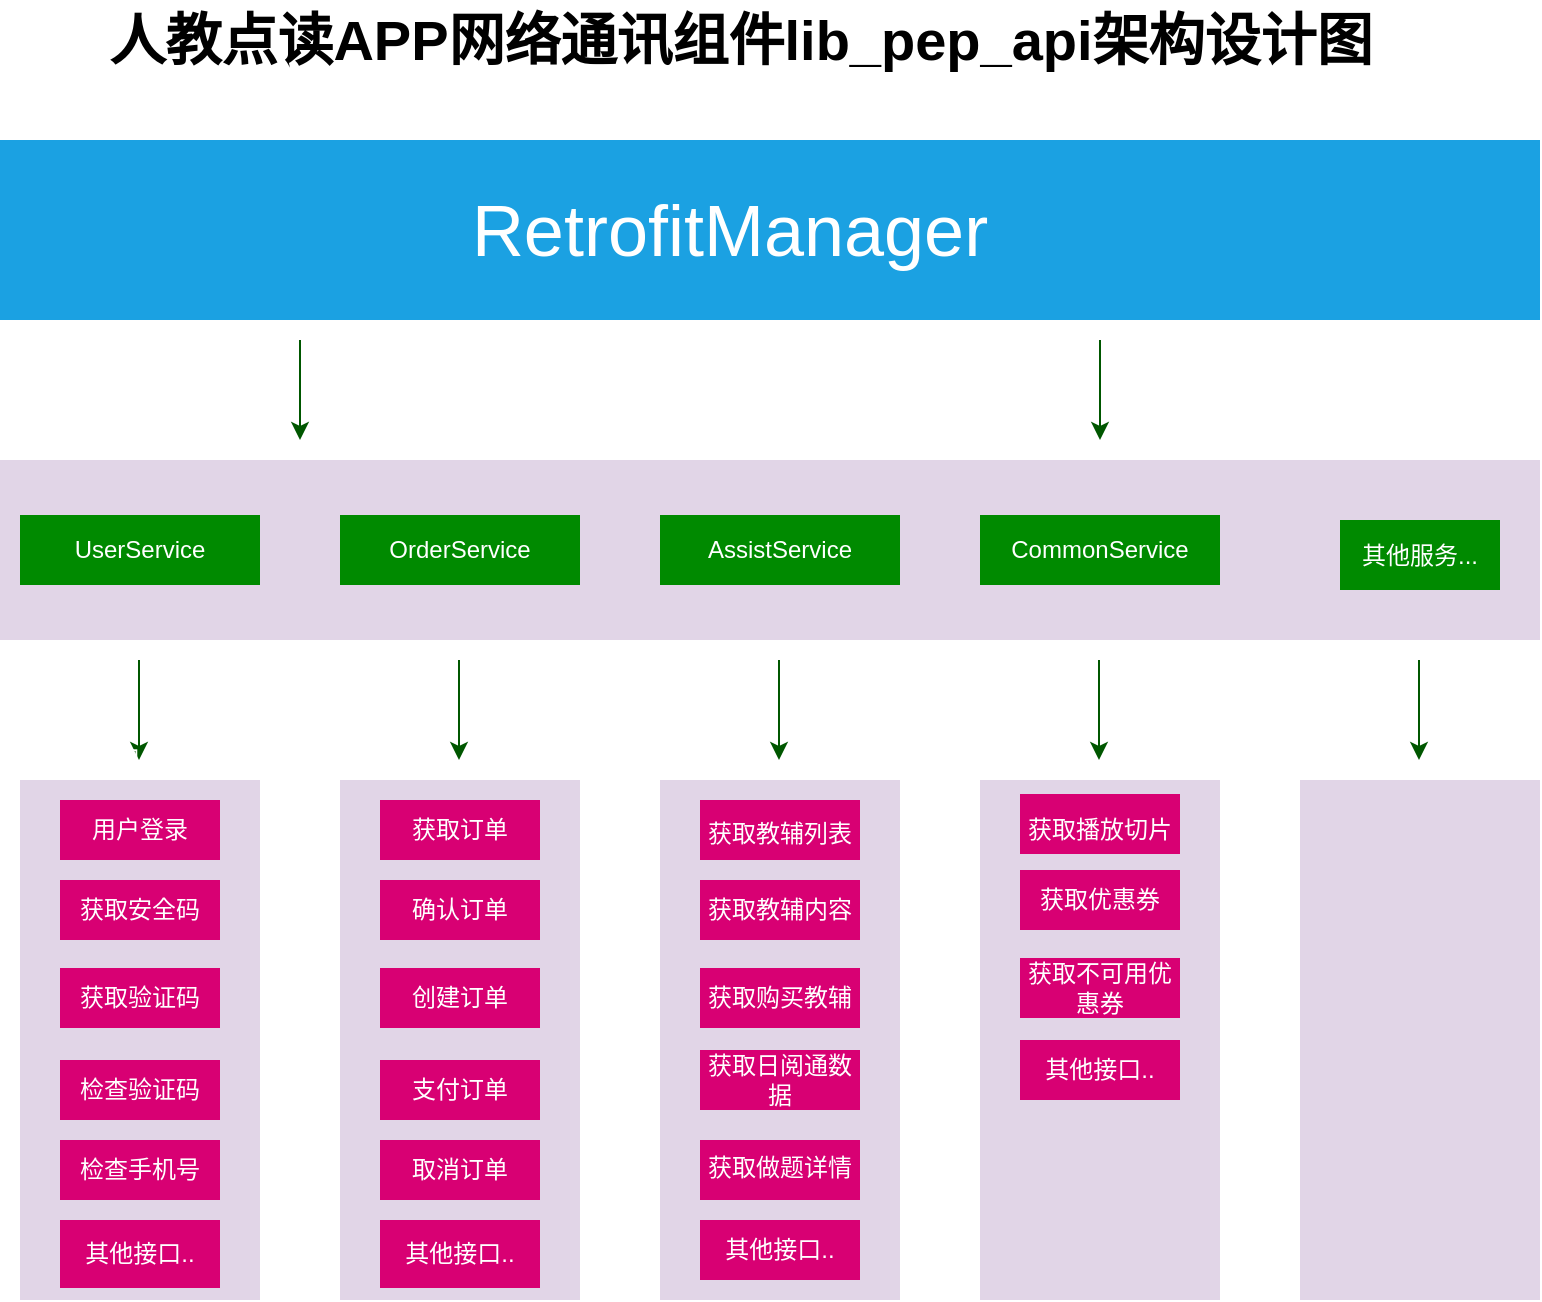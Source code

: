 <mxfile version="14.8.2" type="github">
  <diagram id="Ht1M8jgEwFfnCIfOTk4-" name="Page-1">
    <mxGraphModel dx="1422" dy="713" grid="1" gridSize="10" guides="1" tooltips="1" connect="1" arrows="1" fold="1" page="1" pageScale="1" pageWidth="1169" pageHeight="827" math="0" shadow="0">
      <root>
        <mxCell id="0" />
        <mxCell id="1" parent="0" />
        <mxCell id="s-kTB0kEWbQ2VdYI4u_3-1" value="" style="rounded=0;whiteSpace=wrap;html=1;fillColor=#1ba1e2;fontColor=#ffffff;strokeColor=none;" vertex="1" parent="1">
          <mxGeometry x="280" y="100" width="770" height="90" as="geometry" />
        </mxCell>
        <mxCell id="s-kTB0kEWbQ2VdYI4u_3-2" value="&lt;font style=&quot;font-size: 36px&quot;&gt;RetrofitManager&lt;/font&gt;" style="text;html=1;strokeColor=none;fillColor=none;align=center;verticalAlign=middle;whiteSpace=wrap;rounded=0;fontColor=#FFFFFF;" vertex="1" parent="1">
          <mxGeometry x="600" y="130" width="90" height="30" as="geometry" />
        </mxCell>
        <mxCell id="s-kTB0kEWbQ2VdYI4u_3-3" value="" style="rounded=0;whiteSpace=wrap;html=1;fillColor=#e1d5e7;strokeColor=none;" vertex="1" parent="1">
          <mxGeometry x="280" y="260" width="770" height="90" as="geometry" />
        </mxCell>
        <mxCell id="s-kTB0kEWbQ2VdYI4u_3-4" value="UserService" style="rounded=0;whiteSpace=wrap;html=1;fillColor=#008a00;fontColor=#ffffff;strokeColor=none;" vertex="1" parent="1">
          <mxGeometry x="290" y="287.5" width="120" height="35" as="geometry" />
        </mxCell>
        <mxCell id="s-kTB0kEWbQ2VdYI4u_3-5" value="CommonService" style="rounded=0;whiteSpace=wrap;html=1;fillColor=#008a00;fontColor=#ffffff;strokeColor=none;" vertex="1" parent="1">
          <mxGeometry x="770" y="287.5" width="120" height="35" as="geometry" />
        </mxCell>
        <mxCell id="s-kTB0kEWbQ2VdYI4u_3-6" value="AssistService" style="rounded=0;whiteSpace=wrap;html=1;fillColor=#008a00;fontColor=#ffffff;strokeColor=none;" vertex="1" parent="1">
          <mxGeometry x="610" y="287.5" width="120" height="35" as="geometry" />
        </mxCell>
        <mxCell id="s-kTB0kEWbQ2VdYI4u_3-7" value="OrderService" style="rounded=0;whiteSpace=wrap;html=1;fillColor=#008a00;fontColor=#ffffff;strokeColor=none;" vertex="1" parent="1">
          <mxGeometry x="450" y="287.5" width="120" height="35" as="geometry" />
        </mxCell>
        <mxCell id="s-kTB0kEWbQ2VdYI4u_3-9" value="&lt;div style=&quot;font-size: 16px&quot;&gt;&lt;br&gt;&lt;/div&gt;" style="rounded=0;whiteSpace=wrap;html=1;align=left;fillColor=#e1d5e7;strokeColor=none;" vertex="1" parent="1">
          <mxGeometry x="290" y="420" width="120" height="260" as="geometry" />
        </mxCell>
        <mxCell id="s-kTB0kEWbQ2VdYI4u_3-10" value="" style="endArrow=classic;html=1;fillColor=#008a00;strokeColor=#005700;" edge="1" parent="1">
          <mxGeometry width="50" height="50" relative="1" as="geometry">
            <mxPoint x="430" y="200" as="sourcePoint" />
            <mxPoint x="430" y="250" as="targetPoint" />
          </mxGeometry>
        </mxCell>
        <mxCell id="s-kTB0kEWbQ2VdYI4u_3-11" value="" style="endArrow=classic;html=1;fillColor=#008a00;strokeColor=#005700;" edge="1" parent="1">
          <mxGeometry width="50" height="50" relative="1" as="geometry">
            <mxPoint x="830" y="200" as="sourcePoint" />
            <mxPoint x="830" y="250" as="targetPoint" />
          </mxGeometry>
        </mxCell>
        <mxCell id="s-kTB0kEWbQ2VdYI4u_3-12" value="" style="endArrow=classic;html=1;fillColor=#008a00;strokeColor=#005700;" edge="1" parent="1">
          <mxGeometry width="50" height="50" relative="1" as="geometry">
            <mxPoint x="349.5" y="360" as="sourcePoint" />
            <mxPoint x="349.5" y="410" as="targetPoint" />
          </mxGeometry>
        </mxCell>
        <mxCell id="s-kTB0kEWbQ2VdYI4u_3-17" value="其他服务..." style="rounded=0;whiteSpace=wrap;html=1;fillColor=#008a00;fontColor=#ffffff;strokeColor=none;" vertex="1" parent="1">
          <mxGeometry x="950" y="290" width="80" height="35" as="geometry" />
        </mxCell>
        <mxCell id="s-kTB0kEWbQ2VdYI4u_3-18" value="用户登录" style="rounded=0;whiteSpace=wrap;html=1;fontColor=#ffffff;fillColor=#d80073;strokeColor=none;" vertex="1" parent="1">
          <mxGeometry x="310" y="430" width="80" height="30" as="geometry" />
        </mxCell>
        <mxCell id="s-kTB0kEWbQ2VdYI4u_3-19" value="用户" style="text;html=1;strokeColor=none;fillColor=none;align=center;verticalAlign=middle;whiteSpace=wrap;rounded=0;fontColor=#FFFFFF;" vertex="1" parent="1">
          <mxGeometry x="330" y="400" width="40" height="20" as="geometry" />
        </mxCell>
        <mxCell id="s-kTB0kEWbQ2VdYI4u_3-20" value="获取安全码" style="rounded=0;whiteSpace=wrap;html=1;fontColor=#ffffff;fillColor=#d80073;strokeColor=none;" vertex="1" parent="1">
          <mxGeometry x="310" y="470" width="80" height="30" as="geometry" />
        </mxCell>
        <mxCell id="s-kTB0kEWbQ2VdYI4u_3-21" value="获取验证码" style="rounded=0;whiteSpace=wrap;html=1;fontColor=#ffffff;fillColor=#d80073;strokeColor=none;" vertex="1" parent="1">
          <mxGeometry x="310" y="514" width="80" height="30" as="geometry" />
        </mxCell>
        <mxCell id="s-kTB0kEWbQ2VdYI4u_3-22" value="检查验证码" style="rounded=0;whiteSpace=wrap;html=1;fontColor=#ffffff;fillColor=#d80073;strokeColor=none;" vertex="1" parent="1">
          <mxGeometry x="310" y="560" width="80" height="30" as="geometry" />
        </mxCell>
        <mxCell id="s-kTB0kEWbQ2VdYI4u_3-23" value="检查手机号" style="rounded=0;whiteSpace=wrap;html=1;fontColor=#ffffff;fillColor=#d80073;strokeColor=none;" vertex="1" parent="1">
          <mxGeometry x="310" y="600" width="80" height="30" as="geometry" />
        </mxCell>
        <mxCell id="s-kTB0kEWbQ2VdYI4u_3-24" value="其他接口.." style="rounded=0;whiteSpace=wrap;html=1;fontColor=#ffffff;fillColor=#d80073;strokeColor=none;" vertex="1" parent="1">
          <mxGeometry x="310" y="640" width="80" height="34" as="geometry" />
        </mxCell>
        <mxCell id="s-kTB0kEWbQ2VdYI4u_3-26" value="&lt;div style=&quot;font-size: 16px&quot;&gt;&lt;br&gt;&lt;/div&gt;" style="rounded=0;whiteSpace=wrap;html=1;align=left;fillColor=#e1d5e7;strokeColor=none;" vertex="1" parent="1">
          <mxGeometry x="450" y="420" width="120" height="260" as="geometry" />
        </mxCell>
        <mxCell id="s-kTB0kEWbQ2VdYI4u_3-27" value="&lt;div style=&quot;font-size: 16px&quot;&gt;&lt;br&gt;&lt;/div&gt;" style="rounded=0;whiteSpace=wrap;html=1;align=left;fillColor=#e1d5e7;strokeColor=none;" vertex="1" parent="1">
          <mxGeometry x="610" y="420" width="120" height="260" as="geometry" />
        </mxCell>
        <mxCell id="s-kTB0kEWbQ2VdYI4u_3-28" value="&lt;div style=&quot;font-size: 16px&quot;&gt;&lt;br&gt;&lt;/div&gt;" style="rounded=0;whiteSpace=wrap;html=1;align=left;fillColor=#e1d5e7;strokeColor=none;" vertex="1" parent="1">
          <mxGeometry x="770" y="420" width="120" height="260" as="geometry" />
        </mxCell>
        <mxCell id="s-kTB0kEWbQ2VdYI4u_3-29" value="&lt;div style=&quot;font-size: 16px&quot;&gt;&lt;br&gt;&lt;/div&gt;" style="rounded=0;whiteSpace=wrap;html=1;align=left;fillColor=#e1d5e7;strokeColor=none;" vertex="1" parent="1">
          <mxGeometry x="930" y="420" width="120" height="260" as="geometry" />
        </mxCell>
        <mxCell id="s-kTB0kEWbQ2VdYI4u_3-30" value="" style="endArrow=classic;html=1;fillColor=#008a00;strokeColor=#005700;" edge="1" parent="1">
          <mxGeometry width="50" height="50" relative="1" as="geometry">
            <mxPoint x="509.5" y="360" as="sourcePoint" />
            <mxPoint x="509.5" y="410" as="targetPoint" />
          </mxGeometry>
        </mxCell>
        <mxCell id="s-kTB0kEWbQ2VdYI4u_3-31" value="" style="endArrow=classic;html=1;fillColor=#008a00;strokeColor=#005700;" edge="1" parent="1">
          <mxGeometry width="50" height="50" relative="1" as="geometry">
            <mxPoint x="669.5" y="360" as="sourcePoint" />
            <mxPoint x="669.5" y="410" as="targetPoint" />
          </mxGeometry>
        </mxCell>
        <mxCell id="s-kTB0kEWbQ2VdYI4u_3-32" value="" style="endArrow=classic;html=1;fillColor=#008a00;strokeColor=#005700;" edge="1" parent="1">
          <mxGeometry width="50" height="50" relative="1" as="geometry">
            <mxPoint x="829.5" y="360" as="sourcePoint" />
            <mxPoint x="829.5" y="410" as="targetPoint" />
          </mxGeometry>
        </mxCell>
        <mxCell id="s-kTB0kEWbQ2VdYI4u_3-33" value="" style="endArrow=classic;html=1;fillColor=#008a00;strokeColor=#005700;" edge="1" parent="1">
          <mxGeometry width="50" height="50" relative="1" as="geometry">
            <mxPoint x="989.5" y="360" as="sourcePoint" />
            <mxPoint x="989.5" y="410" as="targetPoint" />
          </mxGeometry>
        </mxCell>
        <mxCell id="s-kTB0kEWbQ2VdYI4u_3-35" value="&lt;span style=&quot;color: rgba(0 , 0 , 0 , 0) ; font-family: monospace ; font-size: 0px&quot;&gt;获取&lt;/span&gt;" style="rounded=0;whiteSpace=wrap;html=1;fontColor=#ffffff;fillColor=#d80073;strokeColor=none;" vertex="1" parent="1">
          <mxGeometry x="470" y="430" width="80" height="30" as="geometry" />
        </mxCell>
        <mxCell id="s-kTB0kEWbQ2VdYI4u_3-36" value="获取订单" style="text;html=1;strokeColor=none;fillColor=none;align=center;verticalAlign=middle;whiteSpace=wrap;rounded=0;fontColor=#FFFFFF;" vertex="1" parent="1">
          <mxGeometry x="485" y="432" width="50" height="25" as="geometry" />
        </mxCell>
        <mxCell id="s-kTB0kEWbQ2VdYI4u_3-40" value="&lt;span style=&quot;color: rgba(0 , 0 , 0 , 0) ; font-family: monospace ; font-size: 0px&quot;&gt;方法&lt;/span&gt;" style="rounded=0;whiteSpace=wrap;html=1;fontColor=#ffffff;fillColor=#d80073;strokeColor=none;" vertex="1" parent="1">
          <mxGeometry x="470" y="470" width="80" height="30" as="geometry" />
        </mxCell>
        <mxCell id="s-kTB0kEWbQ2VdYI4u_3-41" value="&lt;span style=&quot;color: rgba(0 , 0 , 0 , 0) ; font-family: monospace ; font-size: 0px&quot;&gt;获取&lt;/span&gt;" style="rounded=0;whiteSpace=wrap;html=1;fontColor=#ffffff;fillColor=#d80073;strokeColor=none;" vertex="1" parent="1">
          <mxGeometry x="470" y="514" width="80" height="30" as="geometry" />
        </mxCell>
        <mxCell id="s-kTB0kEWbQ2VdYI4u_3-42" value="&lt;span style=&quot;color: rgba(0 , 0 , 0 , 0) ; font-family: monospace ; font-size: 0px&quot;&gt;获取&lt;/span&gt;" style="rounded=0;whiteSpace=wrap;html=1;fontColor=#ffffff;fillColor=#d80073;strokeColor=none;" vertex="1" parent="1">
          <mxGeometry x="470" y="560" width="80" height="30" as="geometry" />
        </mxCell>
        <mxCell id="s-kTB0kEWbQ2VdYI4u_3-43" value="确认订单" style="text;html=1;strokeColor=none;fillColor=none;align=center;verticalAlign=middle;whiteSpace=wrap;rounded=0;fontColor=#FFFFFF;" vertex="1" parent="1">
          <mxGeometry x="480" y="475" width="60" height="20" as="geometry" />
        </mxCell>
        <mxCell id="s-kTB0kEWbQ2VdYI4u_3-44" value="创建订单" style="text;html=1;strokeColor=none;fillColor=none;align=center;verticalAlign=middle;whiteSpace=wrap;rounded=0;fontColor=#FFFFFF;" vertex="1" parent="1">
          <mxGeometry x="480" y="519" width="60" height="20" as="geometry" />
        </mxCell>
        <mxCell id="s-kTB0kEWbQ2VdYI4u_3-45" value="支付订单" style="text;html=1;strokeColor=none;fillColor=none;align=center;verticalAlign=middle;whiteSpace=wrap;rounded=0;fontColor=#FFFFFF;" vertex="1" parent="1">
          <mxGeometry x="480" y="565" width="60" height="20" as="geometry" />
        </mxCell>
        <mxCell id="s-kTB0kEWbQ2VdYI4u_3-46" value="&lt;span style=&quot;color: rgba(0 , 0 , 0 , 0) ; font-family: monospace ; font-size: 0px&quot;&gt;获取&lt;/span&gt;" style="rounded=0;whiteSpace=wrap;html=1;fontColor=#ffffff;fillColor=#d80073;strokeColor=none;" vertex="1" parent="1">
          <mxGeometry x="470" y="600" width="80" height="30" as="geometry" />
        </mxCell>
        <mxCell id="s-kTB0kEWbQ2VdYI4u_3-47" value="取消订单" style="text;html=1;strokeColor=none;fillColor=none;align=center;verticalAlign=middle;whiteSpace=wrap;rounded=0;fontColor=#FFFFFF;" vertex="1" parent="1">
          <mxGeometry x="480" y="607.5" width="60" height="15" as="geometry" />
        </mxCell>
        <mxCell id="s-kTB0kEWbQ2VdYI4u_3-48" value="其他接口.." style="rounded=0;whiteSpace=wrap;html=1;fontColor=#ffffff;fillColor=#d80073;strokeColor=none;" vertex="1" parent="1">
          <mxGeometry x="470" y="640" width="80" height="34" as="geometry" />
        </mxCell>
        <mxCell id="s-kTB0kEWbQ2VdYI4u_3-49" value="&lt;span style=&quot;color: rgba(0 , 0 , 0 , 0) ; font-family: monospace ; font-size: 0px&quot;&gt;获取&lt;/span&gt;" style="rounded=0;whiteSpace=wrap;html=1;fontColor=#ffffff;fillColor=#d80073;strokeColor=none;" vertex="1" parent="1">
          <mxGeometry x="630" y="430" width="80" height="30" as="geometry" />
        </mxCell>
        <mxCell id="s-kTB0kEWbQ2VdYI4u_3-51" value="Text" style="text;html=1;strokeColor=none;fillColor=none;align=center;verticalAlign=middle;whiteSpace=wrap;rounded=0;fontColor=#FFFFFF;" vertex="1" parent="1">
          <mxGeometry x="690" y="370" width="40" height="20" as="geometry" />
        </mxCell>
        <mxCell id="s-kTB0kEWbQ2VdYI4u_3-53" value="获取教辅列表" style="text;html=1;strokeColor=none;fillColor=none;align=center;verticalAlign=middle;whiteSpace=wrap;rounded=0;fontColor=#FFFFFF;" vertex="1" parent="1">
          <mxGeometry x="630" y="437" width="80" height="20" as="geometry" />
        </mxCell>
        <mxCell id="s-kTB0kEWbQ2VdYI4u_3-55" value="&lt;span style=&quot;color: rgba(0 , 0 , 0 , 0) ; font-family: monospace ; font-size: 0px&quot;&gt;获取&lt;/span&gt;" style="rounded=0;whiteSpace=wrap;html=1;fontColor=#ffffff;fillColor=#d80073;strokeColor=none;" vertex="1" parent="1">
          <mxGeometry x="630" y="470" width="80" height="30" as="geometry" />
        </mxCell>
        <mxCell id="s-kTB0kEWbQ2VdYI4u_3-56" value="获取教辅内容" style="text;html=1;strokeColor=none;fillColor=none;align=center;verticalAlign=middle;whiteSpace=wrap;rounded=0;fontColor=#FFFFFF;" vertex="1" parent="1">
          <mxGeometry x="630" y="475" width="80" height="20" as="geometry" />
        </mxCell>
        <mxCell id="s-kTB0kEWbQ2VdYI4u_3-59" value="&lt;span style=&quot;color: rgba(0 , 0 , 0 , 0) ; font-family: monospace ; font-size: 0px&quot;&gt;获取&lt;/span&gt;" style="rounded=0;whiteSpace=wrap;html=1;fontColor=#ffffff;fillColor=#d80073;strokeColor=none;" vertex="1" parent="1">
          <mxGeometry x="630" y="514" width="80" height="30" as="geometry" />
        </mxCell>
        <mxCell id="s-kTB0kEWbQ2VdYI4u_3-60" value="&lt;span style=&quot;color: rgba(0 , 0 , 0 , 0) ; font-family: monospace ; font-size: 0px&quot;&gt;获取&lt;/span&gt;" style="rounded=0;whiteSpace=wrap;html=1;fontColor=#ffffff;fillColor=#d80073;strokeColor=none;" vertex="1" parent="1">
          <mxGeometry x="630" y="555" width="80" height="30" as="geometry" />
        </mxCell>
        <mxCell id="s-kTB0kEWbQ2VdYI4u_3-61" value="&lt;span style=&quot;color: rgba(0 , 0 , 0 , 0) ; font-family: monospace ; font-size: 0px&quot;&gt;获取&lt;/span&gt;" style="rounded=0;whiteSpace=wrap;html=1;fontColor=#ffffff;fillColor=#d80073;strokeColor=none;" vertex="1" parent="1">
          <mxGeometry x="630" y="600" width="80" height="30" as="geometry" />
        </mxCell>
        <mxCell id="s-kTB0kEWbQ2VdYI4u_3-62" value="&lt;span style=&quot;color: rgba(0 , 0 , 0 , 0) ; font-family: monospace ; font-size: 0px&quot;&gt;获取&lt;/span&gt;" style="rounded=0;whiteSpace=wrap;html=1;fontColor=#ffffff;fillColor=#d80073;strokeColor=none;" vertex="1" parent="1">
          <mxGeometry x="630" y="640" width="80" height="30" as="geometry" />
        </mxCell>
        <mxCell id="s-kTB0kEWbQ2VdYI4u_3-63" value="获取购买教辅" style="text;html=1;strokeColor=none;fillColor=none;align=center;verticalAlign=middle;whiteSpace=wrap;rounded=0;fontColor=#FFFFFF;" vertex="1" parent="1">
          <mxGeometry x="630" y="519" width="80" height="20" as="geometry" />
        </mxCell>
        <mxCell id="s-kTB0kEWbQ2VdYI4u_3-64" value="获取日阅通数据" style="text;html=1;strokeColor=none;fillColor=none;align=center;verticalAlign=middle;whiteSpace=wrap;rounded=0;fontColor=#FFFFFF;" vertex="1" parent="1">
          <mxGeometry x="630" y="560" width="80" height="20" as="geometry" />
        </mxCell>
        <mxCell id="s-kTB0kEWbQ2VdYI4u_3-65" value="获取做题详情" style="text;html=1;strokeColor=none;fillColor=none;align=center;verticalAlign=middle;whiteSpace=wrap;rounded=0;fontColor=#FFFFFF;" vertex="1" parent="1">
          <mxGeometry x="630" y="604" width="80" height="20" as="geometry" />
        </mxCell>
        <mxCell id="s-kTB0kEWbQ2VdYI4u_3-66" value="其他接口.." style="text;html=1;strokeColor=none;fillColor=none;align=center;verticalAlign=middle;whiteSpace=wrap;rounded=0;fontColor=#FFFFFF;" vertex="1" parent="1">
          <mxGeometry x="630" y="645" width="80" height="20" as="geometry" />
        </mxCell>
        <mxCell id="s-kTB0kEWbQ2VdYI4u_3-67" value="&lt;span style=&quot;color: rgba(0 , 0 , 0 , 0) ; font-family: monospace ; font-size: 0px&quot;&gt;获取&lt;/span&gt;" style="rounded=0;whiteSpace=wrap;html=1;fontColor=#ffffff;fillColor=#d80073;strokeColor=none;" vertex="1" parent="1">
          <mxGeometry x="790" y="427" width="80" height="30" as="geometry" />
        </mxCell>
        <mxCell id="s-kTB0kEWbQ2VdYI4u_3-68" value="获取优惠券" style="rounded=0;whiteSpace=wrap;html=1;fontColor=#ffffff;fillColor=#d80073;strokeColor=none;" vertex="1" parent="1">
          <mxGeometry x="790" y="465" width="80" height="30" as="geometry" />
        </mxCell>
        <mxCell id="s-kTB0kEWbQ2VdYI4u_3-69" value="&lt;span style=&quot;color: rgba(0 , 0 , 0 , 0) ; font-family: monospace ; font-size: 0px&quot;&gt;获取&lt;/span&gt;" style="rounded=0;whiteSpace=wrap;html=1;fontColor=#ffffff;fillColor=#d80073;strokeColor=none;" vertex="1" parent="1">
          <mxGeometry x="790" y="509" width="80" height="30" as="geometry" />
        </mxCell>
        <mxCell id="s-kTB0kEWbQ2VdYI4u_3-70" value="&lt;span style=&quot;color: rgba(0 , 0 , 0 , 0) ; font-family: monospace ; font-size: 0px&quot;&gt;其他&lt;/span&gt;" style="rounded=0;whiteSpace=wrap;html=1;fontColor=#ffffff;fillColor=#d80073;strokeColor=none;" vertex="1" parent="1">
          <mxGeometry x="790" y="550" width="80" height="30" as="geometry" />
        </mxCell>
        <mxCell id="s-kTB0kEWbQ2VdYI4u_3-71" value="获取播放切片" style="text;html=1;strokeColor=none;fillColor=none;align=center;verticalAlign=middle;whiteSpace=wrap;rounded=0;fontColor=#FFFFFF;" vertex="1" parent="1">
          <mxGeometry x="790" y="435" width="80" height="20" as="geometry" />
        </mxCell>
        <mxCell id="s-kTB0kEWbQ2VdYI4u_3-74" value="获取不可用优惠券" style="text;html=1;strokeColor=none;fillColor=none;align=center;verticalAlign=middle;whiteSpace=wrap;rounded=0;fontColor=#FFFFFF;" vertex="1" parent="1">
          <mxGeometry x="790" y="514" width="80" height="20" as="geometry" />
        </mxCell>
        <mxCell id="s-kTB0kEWbQ2VdYI4u_3-75" value="其他接口.." style="text;html=1;strokeColor=none;fillColor=none;align=center;verticalAlign=middle;whiteSpace=wrap;rounded=0;fontColor=#FFFFFF;" vertex="1" parent="1">
          <mxGeometry x="790" y="555" width="80" height="20" as="geometry" />
        </mxCell>
        <mxCell id="s-kTB0kEWbQ2VdYI4u_3-82" value="&lt;font color=&quot;#000000&quot; style=&quot;font-size: 28px;&quot;&gt;人教点读APP网络通讯组件lib_pep_api架构设计图&lt;/font&gt;" style="text;html=1;align=center;verticalAlign=middle;resizable=0;points=[];autosize=1;strokeColor=none;fontColor=#FFFFFF;fontSize=28;fontStyle=1" vertex="1" parent="1">
          <mxGeometry x="325" y="30" width="650" height="40" as="geometry" />
        </mxCell>
      </root>
    </mxGraphModel>
  </diagram>
</mxfile>
